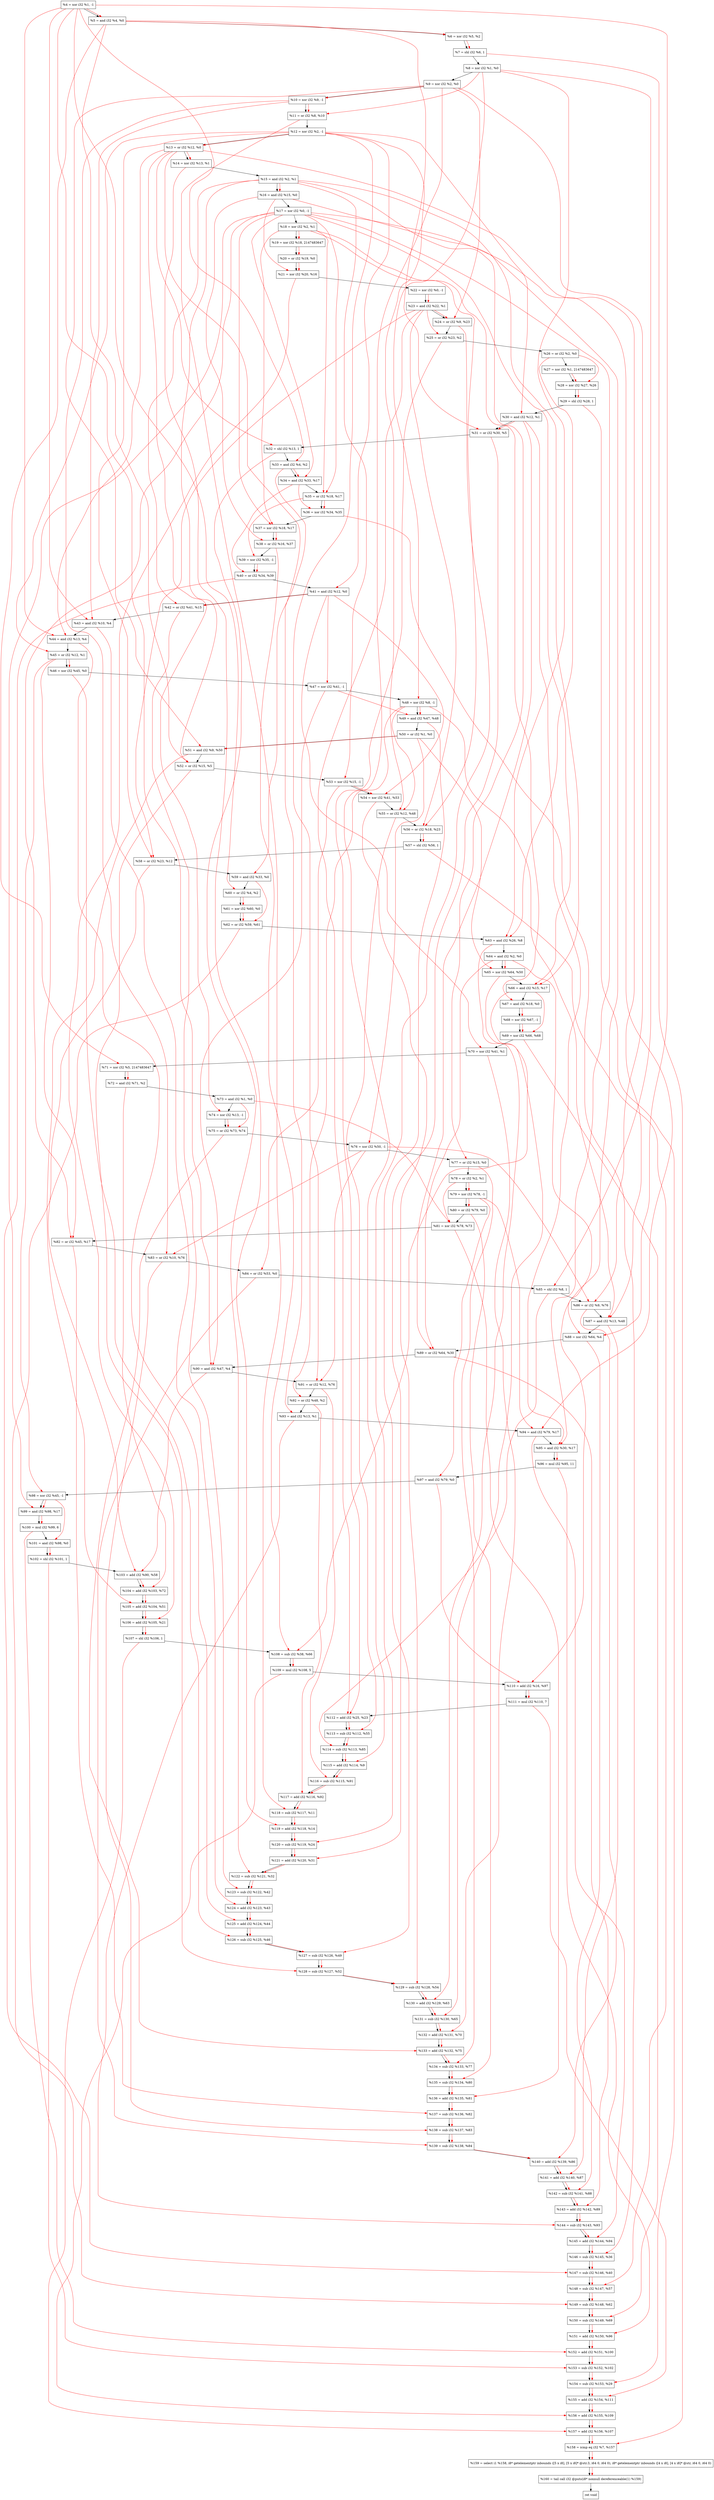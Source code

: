 digraph "DFG for'crackme' function" {
	Node0x11e56c0[shape=record, label="  %4 = xor i32 %1, -1"];
	Node0x11e5780[shape=record, label="  %5 = and i32 %4, %0"];
	Node0x11e57f0[shape=record, label="  %6 = xor i32 %5, %2"];
	Node0x11e5860[shape=record, label="  %7 = shl i32 %6, 1"];
	Node0x11e58d0[shape=record, label="  %8 = xor i32 %1, %0"];
	Node0x11e5940[shape=record, label="  %9 = xor i32 %2, %0"];
	Node0x11e59b0[shape=record, label="  %10 = xor i32 %9, -1"];
	Node0x11e5a20[shape=record, label="  %11 = or i32 %8, %10"];
	Node0x11e5a90[shape=record, label="  %12 = xor i32 %2, -1"];
	Node0x11e5b00[shape=record, label="  %13 = or i32 %12, %0"];
	Node0x11e5b70[shape=record, label="  %14 = xor i32 %13, %1"];
	Node0x11e5be0[shape=record, label="  %15 = and i32 %2, %1"];
	Node0x11e5c50[shape=record, label="  %16 = and i32 %15, %0"];
	Node0x11e5cc0[shape=record, label="  %17 = xor i32 %0, -1"];
	Node0x11e5d30[shape=record, label="  %18 = xor i32 %2, %1"];
	Node0x11e5dd0[shape=record, label="  %19 = xor i32 %18, 2147483647"];
	Node0x11e5e40[shape=record, label="  %20 = or i32 %19, %0"];
	Node0x11e5eb0[shape=record, label="  %21 = xor i32 %20, %16"];
	Node0x11e5f20[shape=record, label="  %22 = xor i32 %0, -1"];
	Node0x11e5f90[shape=record, label="  %23 = and i32 %22, %1"];
	Node0x11e6000[shape=record, label="  %24 = or i32 %9, %23"];
	Node0x11e6070[shape=record, label="  %25 = or i32 %23, %2"];
	Node0x11e60e0[shape=record, label="  %26 = or i32 %2, %0"];
	Node0x11e6150[shape=record, label="  %27 = xor i32 %1, 2147483647"];
	Node0x11e61c0[shape=record, label="  %28 = xor i32 %27, %26"];
	Node0x11e6230[shape=record, label="  %29 = shl i32 %28, 1"];
	Node0x11e62a0[shape=record, label="  %30 = and i32 %12, %1"];
	Node0x11e6310[shape=record, label="  %31 = or i32 %30, %5"];
	Node0x11e6380[shape=record, label="  %32 = shl i32 %13, 1"];
	Node0x11e6600[shape=record, label="  %33 = and i32 %4, %2"];
	Node0x11e6670[shape=record, label="  %34 = and i32 %33, %17"];
	Node0x11e66e0[shape=record, label="  %35 = or i32 %18, %17"];
	Node0x11e6750[shape=record, label="  %36 = xor i32 %34, %35"];
	Node0x11e67c0[shape=record, label="  %37 = xor i32 %18, %17"];
	Node0x11e6830[shape=record, label="  %38 = or i32 %16, %37"];
	Node0x11e68a0[shape=record, label="  %39 = xor i32 %35, -1"];
	Node0x11e6910[shape=record, label="  %40 = or i32 %34, %39"];
	Node0x11e6980[shape=record, label="  %41 = and i32 %12, %0"];
	Node0x11e69f0[shape=record, label="  %42 = or i32 %41, %15"];
	Node0x11e6a60[shape=record, label="  %43 = and i32 %10, %4"];
	Node0x11e6ad0[shape=record, label="  %44 = and i32 %13, %4"];
	Node0x11e6b40[shape=record, label="  %45 = or i32 %12, %1"];
	Node0x11e6bb0[shape=record, label="  %46 = xor i32 %45, %0"];
	Node0x11e6c20[shape=record, label="  %47 = xor i32 %41, -1"];
	Node0x11e6c90[shape=record, label="  %48 = xor i32 %8, -1"];
	Node0x11e6d00[shape=record, label="  %49 = and i32 %47, %48"];
	Node0x11e6d70[shape=record, label="  %50 = or i32 %1, %0"];
	Node0x11e6de0[shape=record, label="  %51 = and i32 %9, %50"];
	Node0x11e6e50[shape=record, label="  %52 = or i32 %15, %5"];
	Node0x11e6ec0[shape=record, label="  %53 = xor i32 %15, -1"];
	Node0x11e6f30[shape=record, label="  %54 = xor i32 %41, %53"];
	Node0x11e6fa0[shape=record, label="  %55 = or i32 %12, %48"];
	Node0x11e7010[shape=record, label="  %56 = or i32 %18, %23"];
	Node0x11e7080[shape=record, label="  %57 = shl i32 %56, 1"];
	Node0x11e70f0[shape=record, label="  %58 = or i32 %23, %12"];
	Node0x11e7160[shape=record, label="  %59 = and i32 %33, %0"];
	Node0x11e71d0[shape=record, label="  %60 = or i32 %4, %2"];
	Node0x11e7240[shape=record, label="  %61 = xor i32 %60, %0"];
	Node0x11e72b0[shape=record, label="  %62 = or i32 %59, %61"];
	Node0x11e7320[shape=record, label="  %63 = and i32 %26, %8"];
	Node0x11e7390[shape=record, label="  %64 = and i32 %2, %0"];
	Node0x11e7810[shape=record, label="  %65 = xor i32 %64, %50"];
	Node0x11e7880[shape=record, label="  %66 = and i32 %15, %17"];
	Node0x11e78f0[shape=record, label="  %67 = and i32 %18, %0"];
	Node0x11e7960[shape=record, label="  %68 = xor i32 %67, -1"];
	Node0x11e79d0[shape=record, label="  %69 = xor i32 %66, %68"];
	Node0x11e7a40[shape=record, label="  %70 = xor i32 %41, %1"];
	Node0x11e7ab0[shape=record, label="  %71 = xor i32 %5, 2147483647"];
	Node0x11e7b20[shape=record, label="  %72 = and i32 %71, %2"];
	Node0x11e7b90[shape=record, label="  %73 = and i32 %1, %0"];
	Node0x11e7c00[shape=record, label="  %74 = xor i32 %13, -1"];
	Node0x11e7c70[shape=record, label="  %75 = or i32 %73, %74"];
	Node0x11e7ce0[shape=record, label="  %76 = xor i32 %50, -1"];
	Node0x11e7d50[shape=record, label="  %77 = or i32 %15, %0"];
	Node0x11e7dc0[shape=record, label="  %78 = or i32 %2, %1"];
	Node0x11e7e30[shape=record, label="  %79 = xor i32 %78, -1"];
	Node0x11e7ea0[shape=record, label="  %80 = or i32 %79, %0"];
	Node0x11e7f10[shape=record, label="  %81 = xor i32 %78, %73"];
	Node0x11e7f80[shape=record, label="  %82 = or i32 %45, %17"];
	Node0x11e7ff0[shape=record, label="  %83 = or i32 %10, %76"];
	Node0x11e8060[shape=record, label="  %84 = or i32 %53, %0"];
	Node0x11e80d0[shape=record, label="  %85 = shl i32 %8, 1"];
	Node0x11e8140[shape=record, label="  %86 = or i32 %9, %76"];
	Node0x11e81b0[shape=record, label="  %87 = and i32 %13, %48"];
	Node0x11e8220[shape=record, label="  %88 = xor i32 %64, %4"];
	Node0x11e8290[shape=record, label="  %89 = or i32 %64, %30"];
	Node0x11e8300[shape=record, label="  %90 = and i32 %47, %4"];
	Node0x11e8370[shape=record, label="  %91 = or i32 %12, %76"];
	Node0x11e83e0[shape=record, label="  %92 = or i32 %48, %2"];
	Node0x11e8450[shape=record, label="  %93 = and i32 %13, %1"];
	Node0x11e84c0[shape=record, label="  %94 = and i32 %79, %17"];
	Node0x11e8530[shape=record, label="  %95 = and i32 %30, %17"];
	Node0x11e85d0[shape=record, label="  %96 = mul i32 %95, 11"];
	Node0x11e8640[shape=record, label="  %97 = and i32 %79, %0"];
	Node0x11e86b0[shape=record, label="  %98 = xor i32 %45, -1"];
	Node0x11e8720[shape=record, label="  %99 = and i32 %98, %17"];
	Node0x11e87c0[shape=record, label="  %100 = mul i32 %99, 6"];
	Node0x11e8830[shape=record, label="  %101 = and i32 %98, %0"];
	Node0x11e88a0[shape=record, label="  %102 = shl i32 %101, 1"];
	Node0x11e8910[shape=record, label="  %103 = add i32 %90, %58"];
	Node0x11e8980[shape=record, label="  %104 = add i32 %103, %72"];
	Node0x11e89f0[shape=record, label="  %105 = add i32 %104, %51"];
	Node0x11e8a60[shape=record, label="  %106 = add i32 %105, %21"];
	Node0x11e8ad0[shape=record, label="  %107 = shl i32 %106, 1"];
	Node0x11e8b40[shape=record, label="  %108 = sub i32 %38, %66"];
	Node0x11e8be0[shape=record, label="  %109 = mul i32 %108, 5"];
	Node0x11e8c50[shape=record, label="  %110 = add i32 %16, %97"];
	Node0x11e8cf0[shape=record, label="  %111 = mul i32 %110, 7"];
	Node0x11e8d60[shape=record, label="  %112 = add i32 %25, %23"];
	Node0x11e8dd0[shape=record, label="  %113 = sub i32 %112, %55"];
	Node0x11e8e40[shape=record, label="  %114 = sub i32 %113, %85"];
	Node0x11e8eb0[shape=record, label="  %115 = add i32 %114, %9"];
	Node0x11e8f20[shape=record, label="  %116 = sub i32 %115, %91"];
	Node0x11e8f90[shape=record, label="  %117 = add i32 %116, %92"];
	Node0x11e9000[shape=record, label="  %118 = sub i32 %117, %11"];
	Node0x11e9070[shape=record, label="  %119 = add i32 %118, %14"];
	Node0x11e90e0[shape=record, label="  %120 = sub i32 %119, %24"];
	Node0x11e9150[shape=record, label="  %121 = add i32 %120, %31"];
	Node0x11e91c0[shape=record, label="  %122 = sub i32 %121, %32"];
	Node0x11e9230[shape=record, label="  %123 = sub i32 %122, %42"];
	Node0x11e92a0[shape=record, label="  %124 = add i32 %123, %43"];
	Node0x11e9310[shape=record, label="  %125 = add i32 %124, %44"];
	Node0x11e9380[shape=record, label="  %126 = sub i32 %125, %46"];
	Node0x11e93f0[shape=record, label="  %127 = sub i32 %126, %49"];
	Node0x11e9460[shape=record, label="  %128 = sub i32 %127, %52"];
	Node0x11e9ce0[shape=record, label="  %129 = sub i32 %128, %54"];
	Node0x11e9d50[shape=record, label="  %130 = add i32 %129, %63"];
	Node0x11e9dc0[shape=record, label="  %131 = sub i32 %130, %65"];
	Node0x11e9e30[shape=record, label="  %132 = add i32 %131, %70"];
	Node0x11e9ea0[shape=record, label="  %133 = add i32 %132, %75"];
	Node0x11e9f10[shape=record, label="  %134 = sub i32 %133, %77"];
	Node0x11e9f80[shape=record, label="  %135 = sub i32 %134, %80"];
	Node0x11e9ff0[shape=record, label="  %136 = add i32 %135, %81"];
	Node0x11ea060[shape=record, label="  %137 = sub i32 %136, %82"];
	Node0x11ea0d0[shape=record, label="  %138 = sub i32 %137, %83"];
	Node0x11ea140[shape=record, label="  %139 = sub i32 %138, %84"];
	Node0x11ea1b0[shape=record, label="  %140 = add i32 %139, %86"];
	Node0x11ea220[shape=record, label="  %141 = add i32 %140, %87"];
	Node0x11ea290[shape=record, label="  %142 = sub i32 %141, %88"];
	Node0x11ea300[shape=record, label="  %143 = add i32 %142, %89"];
	Node0x11ea370[shape=record, label="  %144 = sub i32 %143, %93"];
	Node0x11ea3e0[shape=record, label="  %145 = add i32 %144, %94"];
	Node0x11ea450[shape=record, label="  %146 = sub i32 %145, %36"];
	Node0x11ea4c0[shape=record, label="  %147 = sub i32 %146, %40"];
	Node0x11ea530[shape=record, label="  %148 = sub i32 %147, %57"];
	Node0x11ea5a0[shape=record, label="  %149 = sub i32 %148, %62"];
	Node0x11ea610[shape=record, label="  %150 = sub i32 %149, %69"];
	Node0x11ea680[shape=record, label="  %151 = add i32 %150, %96"];
	Node0x11ea6f0[shape=record, label="  %152 = add i32 %151, %100"];
	Node0x11ea760[shape=record, label="  %153 = sub i32 %152, %102"];
	Node0x11ea7d0[shape=record, label="  %154 = sub i32 %153, %29"];
	Node0x11ea840[shape=record, label="  %155 = add i32 %154, %111"];
	Node0x11ea8b0[shape=record, label="  %156 = add i32 %155, %109"];
	Node0x11ea920[shape=record, label="  %157 = add i32 %156, %107"];
	Node0x11ea990[shape=record, label="  %158 = icmp eq i32 %7, %157"];
	Node0x1185268[shape=record, label="  %159 = select i1 %158, i8* getelementptr inbounds ([5 x i8], [5 x i8]* @str.3, i64 0, i64 0), i8* getelementptr inbounds ([4 x i8], [4 x i8]* @str, i64 0, i64 0)"];
	Node0x11eac20[shape=record, label="  %160 = tail call i32 @puts(i8* nonnull dereferenceable(1) %159)"];
	Node0x11eac70[shape=record, label="  ret void"];
	Node0x11e56c0 -> Node0x11e5780;
	Node0x11e5780 -> Node0x11e57f0;
	Node0x11e57f0 -> Node0x11e5860;
	Node0x11e5860 -> Node0x11e58d0;
	Node0x11e58d0 -> Node0x11e5940;
	Node0x11e5940 -> Node0x11e59b0;
	Node0x11e59b0 -> Node0x11e5a20;
	Node0x11e5a20 -> Node0x11e5a90;
	Node0x11e5a90 -> Node0x11e5b00;
	Node0x11e5b00 -> Node0x11e5b70;
	Node0x11e5b70 -> Node0x11e5be0;
	Node0x11e5be0 -> Node0x11e5c50;
	Node0x11e5c50 -> Node0x11e5cc0;
	Node0x11e5cc0 -> Node0x11e5d30;
	Node0x11e5d30 -> Node0x11e5dd0;
	Node0x11e5dd0 -> Node0x11e5e40;
	Node0x11e5e40 -> Node0x11e5eb0;
	Node0x11e5eb0 -> Node0x11e5f20;
	Node0x11e5f20 -> Node0x11e5f90;
	Node0x11e5f90 -> Node0x11e6000;
	Node0x11e6000 -> Node0x11e6070;
	Node0x11e6070 -> Node0x11e60e0;
	Node0x11e60e0 -> Node0x11e6150;
	Node0x11e6150 -> Node0x11e61c0;
	Node0x11e61c0 -> Node0x11e6230;
	Node0x11e6230 -> Node0x11e62a0;
	Node0x11e62a0 -> Node0x11e6310;
	Node0x11e6310 -> Node0x11e6380;
	Node0x11e6380 -> Node0x11e6600;
	Node0x11e6600 -> Node0x11e6670;
	Node0x11e6670 -> Node0x11e66e0;
	Node0x11e66e0 -> Node0x11e6750;
	Node0x11e6750 -> Node0x11e67c0;
	Node0x11e67c0 -> Node0x11e6830;
	Node0x11e6830 -> Node0x11e68a0;
	Node0x11e68a0 -> Node0x11e6910;
	Node0x11e6910 -> Node0x11e6980;
	Node0x11e6980 -> Node0x11e69f0;
	Node0x11e69f0 -> Node0x11e6a60;
	Node0x11e6a60 -> Node0x11e6ad0;
	Node0x11e6ad0 -> Node0x11e6b40;
	Node0x11e6b40 -> Node0x11e6bb0;
	Node0x11e6bb0 -> Node0x11e6c20;
	Node0x11e6c20 -> Node0x11e6c90;
	Node0x11e6c90 -> Node0x11e6d00;
	Node0x11e6d00 -> Node0x11e6d70;
	Node0x11e6d70 -> Node0x11e6de0;
	Node0x11e6de0 -> Node0x11e6e50;
	Node0x11e6e50 -> Node0x11e6ec0;
	Node0x11e6ec0 -> Node0x11e6f30;
	Node0x11e6f30 -> Node0x11e6fa0;
	Node0x11e6fa0 -> Node0x11e7010;
	Node0x11e7010 -> Node0x11e7080;
	Node0x11e7080 -> Node0x11e70f0;
	Node0x11e70f0 -> Node0x11e7160;
	Node0x11e7160 -> Node0x11e71d0;
	Node0x11e71d0 -> Node0x11e7240;
	Node0x11e7240 -> Node0x11e72b0;
	Node0x11e72b0 -> Node0x11e7320;
	Node0x11e7320 -> Node0x11e7390;
	Node0x11e7390 -> Node0x11e7810;
	Node0x11e7810 -> Node0x11e7880;
	Node0x11e7880 -> Node0x11e78f0;
	Node0x11e78f0 -> Node0x11e7960;
	Node0x11e7960 -> Node0x11e79d0;
	Node0x11e79d0 -> Node0x11e7a40;
	Node0x11e7a40 -> Node0x11e7ab0;
	Node0x11e7ab0 -> Node0x11e7b20;
	Node0x11e7b20 -> Node0x11e7b90;
	Node0x11e7b90 -> Node0x11e7c00;
	Node0x11e7c00 -> Node0x11e7c70;
	Node0x11e7c70 -> Node0x11e7ce0;
	Node0x11e7ce0 -> Node0x11e7d50;
	Node0x11e7d50 -> Node0x11e7dc0;
	Node0x11e7dc0 -> Node0x11e7e30;
	Node0x11e7e30 -> Node0x11e7ea0;
	Node0x11e7ea0 -> Node0x11e7f10;
	Node0x11e7f10 -> Node0x11e7f80;
	Node0x11e7f80 -> Node0x11e7ff0;
	Node0x11e7ff0 -> Node0x11e8060;
	Node0x11e8060 -> Node0x11e80d0;
	Node0x11e80d0 -> Node0x11e8140;
	Node0x11e8140 -> Node0x11e81b0;
	Node0x11e81b0 -> Node0x11e8220;
	Node0x11e8220 -> Node0x11e8290;
	Node0x11e8290 -> Node0x11e8300;
	Node0x11e8300 -> Node0x11e8370;
	Node0x11e8370 -> Node0x11e83e0;
	Node0x11e83e0 -> Node0x11e8450;
	Node0x11e8450 -> Node0x11e84c0;
	Node0x11e84c0 -> Node0x11e8530;
	Node0x11e8530 -> Node0x11e85d0;
	Node0x11e85d0 -> Node0x11e8640;
	Node0x11e8640 -> Node0x11e86b0;
	Node0x11e86b0 -> Node0x11e8720;
	Node0x11e8720 -> Node0x11e87c0;
	Node0x11e87c0 -> Node0x11e8830;
	Node0x11e8830 -> Node0x11e88a0;
	Node0x11e88a0 -> Node0x11e8910;
	Node0x11e8910 -> Node0x11e8980;
	Node0x11e8980 -> Node0x11e89f0;
	Node0x11e89f0 -> Node0x11e8a60;
	Node0x11e8a60 -> Node0x11e8ad0;
	Node0x11e8ad0 -> Node0x11e8b40;
	Node0x11e8b40 -> Node0x11e8be0;
	Node0x11e8be0 -> Node0x11e8c50;
	Node0x11e8c50 -> Node0x11e8cf0;
	Node0x11e8cf0 -> Node0x11e8d60;
	Node0x11e8d60 -> Node0x11e8dd0;
	Node0x11e8dd0 -> Node0x11e8e40;
	Node0x11e8e40 -> Node0x11e8eb0;
	Node0x11e8eb0 -> Node0x11e8f20;
	Node0x11e8f20 -> Node0x11e8f90;
	Node0x11e8f90 -> Node0x11e9000;
	Node0x11e9000 -> Node0x11e9070;
	Node0x11e9070 -> Node0x11e90e0;
	Node0x11e90e0 -> Node0x11e9150;
	Node0x11e9150 -> Node0x11e91c0;
	Node0x11e91c0 -> Node0x11e9230;
	Node0x11e9230 -> Node0x11e92a0;
	Node0x11e92a0 -> Node0x11e9310;
	Node0x11e9310 -> Node0x11e9380;
	Node0x11e9380 -> Node0x11e93f0;
	Node0x11e93f0 -> Node0x11e9460;
	Node0x11e9460 -> Node0x11e9ce0;
	Node0x11e9ce0 -> Node0x11e9d50;
	Node0x11e9d50 -> Node0x11e9dc0;
	Node0x11e9dc0 -> Node0x11e9e30;
	Node0x11e9e30 -> Node0x11e9ea0;
	Node0x11e9ea0 -> Node0x11e9f10;
	Node0x11e9f10 -> Node0x11e9f80;
	Node0x11e9f80 -> Node0x11e9ff0;
	Node0x11e9ff0 -> Node0x11ea060;
	Node0x11ea060 -> Node0x11ea0d0;
	Node0x11ea0d0 -> Node0x11ea140;
	Node0x11ea140 -> Node0x11ea1b0;
	Node0x11ea1b0 -> Node0x11ea220;
	Node0x11ea220 -> Node0x11ea290;
	Node0x11ea290 -> Node0x11ea300;
	Node0x11ea300 -> Node0x11ea370;
	Node0x11ea370 -> Node0x11ea3e0;
	Node0x11ea3e0 -> Node0x11ea450;
	Node0x11ea450 -> Node0x11ea4c0;
	Node0x11ea4c0 -> Node0x11ea530;
	Node0x11ea530 -> Node0x11ea5a0;
	Node0x11ea5a0 -> Node0x11ea610;
	Node0x11ea610 -> Node0x11ea680;
	Node0x11ea680 -> Node0x11ea6f0;
	Node0x11ea6f0 -> Node0x11ea760;
	Node0x11ea760 -> Node0x11ea7d0;
	Node0x11ea7d0 -> Node0x11ea840;
	Node0x11ea840 -> Node0x11ea8b0;
	Node0x11ea8b0 -> Node0x11ea920;
	Node0x11ea920 -> Node0x11ea990;
	Node0x11ea990 -> Node0x1185268;
	Node0x1185268 -> Node0x11eac20;
	Node0x11eac20 -> Node0x11eac70;
edge [color=red]
	Node0x11e56c0 -> Node0x11e5780;
	Node0x11e5780 -> Node0x11e57f0;
	Node0x11e57f0 -> Node0x11e5860;
	Node0x11e5940 -> Node0x11e59b0;
	Node0x11e58d0 -> Node0x11e5a20;
	Node0x11e59b0 -> Node0x11e5a20;
	Node0x11e5a90 -> Node0x11e5b00;
	Node0x11e5b00 -> Node0x11e5b70;
	Node0x11e5be0 -> Node0x11e5c50;
	Node0x11e5d30 -> Node0x11e5dd0;
	Node0x11e5dd0 -> Node0x11e5e40;
	Node0x11e5e40 -> Node0x11e5eb0;
	Node0x11e5c50 -> Node0x11e5eb0;
	Node0x11e5f20 -> Node0x11e5f90;
	Node0x11e5940 -> Node0x11e6000;
	Node0x11e5f90 -> Node0x11e6000;
	Node0x11e5f90 -> Node0x11e6070;
	Node0x11e6150 -> Node0x11e61c0;
	Node0x11e60e0 -> Node0x11e61c0;
	Node0x11e61c0 -> Node0x11e6230;
	Node0x11e5a90 -> Node0x11e62a0;
	Node0x11e62a0 -> Node0x11e6310;
	Node0x11e5780 -> Node0x11e6310;
	Node0x11e5b00 -> Node0x11e6380;
	Node0x11e56c0 -> Node0x11e6600;
	Node0x11e6600 -> Node0x11e6670;
	Node0x11e5cc0 -> Node0x11e6670;
	Node0x11e5d30 -> Node0x11e66e0;
	Node0x11e5cc0 -> Node0x11e66e0;
	Node0x11e6670 -> Node0x11e6750;
	Node0x11e66e0 -> Node0x11e6750;
	Node0x11e5d30 -> Node0x11e67c0;
	Node0x11e5cc0 -> Node0x11e67c0;
	Node0x11e5c50 -> Node0x11e6830;
	Node0x11e67c0 -> Node0x11e6830;
	Node0x11e66e0 -> Node0x11e68a0;
	Node0x11e6670 -> Node0x11e6910;
	Node0x11e68a0 -> Node0x11e6910;
	Node0x11e5a90 -> Node0x11e6980;
	Node0x11e6980 -> Node0x11e69f0;
	Node0x11e5be0 -> Node0x11e69f0;
	Node0x11e59b0 -> Node0x11e6a60;
	Node0x11e56c0 -> Node0x11e6a60;
	Node0x11e5b00 -> Node0x11e6ad0;
	Node0x11e56c0 -> Node0x11e6ad0;
	Node0x11e5a90 -> Node0x11e6b40;
	Node0x11e6b40 -> Node0x11e6bb0;
	Node0x11e6980 -> Node0x11e6c20;
	Node0x11e58d0 -> Node0x11e6c90;
	Node0x11e6c20 -> Node0x11e6d00;
	Node0x11e6c90 -> Node0x11e6d00;
	Node0x11e5940 -> Node0x11e6de0;
	Node0x11e6d70 -> Node0x11e6de0;
	Node0x11e5be0 -> Node0x11e6e50;
	Node0x11e5780 -> Node0x11e6e50;
	Node0x11e5be0 -> Node0x11e6ec0;
	Node0x11e6980 -> Node0x11e6f30;
	Node0x11e6ec0 -> Node0x11e6f30;
	Node0x11e5a90 -> Node0x11e6fa0;
	Node0x11e6c90 -> Node0x11e6fa0;
	Node0x11e5d30 -> Node0x11e7010;
	Node0x11e5f90 -> Node0x11e7010;
	Node0x11e7010 -> Node0x11e7080;
	Node0x11e5f90 -> Node0x11e70f0;
	Node0x11e5a90 -> Node0x11e70f0;
	Node0x11e6600 -> Node0x11e7160;
	Node0x11e56c0 -> Node0x11e71d0;
	Node0x11e71d0 -> Node0x11e7240;
	Node0x11e7160 -> Node0x11e72b0;
	Node0x11e7240 -> Node0x11e72b0;
	Node0x11e60e0 -> Node0x11e7320;
	Node0x11e58d0 -> Node0x11e7320;
	Node0x11e7390 -> Node0x11e7810;
	Node0x11e6d70 -> Node0x11e7810;
	Node0x11e5be0 -> Node0x11e7880;
	Node0x11e5cc0 -> Node0x11e7880;
	Node0x11e5d30 -> Node0x11e78f0;
	Node0x11e78f0 -> Node0x11e7960;
	Node0x11e7880 -> Node0x11e79d0;
	Node0x11e7960 -> Node0x11e79d0;
	Node0x11e6980 -> Node0x11e7a40;
	Node0x11e5780 -> Node0x11e7ab0;
	Node0x11e7ab0 -> Node0x11e7b20;
	Node0x11e5b00 -> Node0x11e7c00;
	Node0x11e7b90 -> Node0x11e7c70;
	Node0x11e7c00 -> Node0x11e7c70;
	Node0x11e6d70 -> Node0x11e7ce0;
	Node0x11e5be0 -> Node0x11e7d50;
	Node0x11e7dc0 -> Node0x11e7e30;
	Node0x11e7e30 -> Node0x11e7ea0;
	Node0x11e7dc0 -> Node0x11e7f10;
	Node0x11e7b90 -> Node0x11e7f10;
	Node0x11e6b40 -> Node0x11e7f80;
	Node0x11e5cc0 -> Node0x11e7f80;
	Node0x11e59b0 -> Node0x11e7ff0;
	Node0x11e7ce0 -> Node0x11e7ff0;
	Node0x11e6ec0 -> Node0x11e8060;
	Node0x11e58d0 -> Node0x11e80d0;
	Node0x11e5940 -> Node0x11e8140;
	Node0x11e7ce0 -> Node0x11e8140;
	Node0x11e5b00 -> Node0x11e81b0;
	Node0x11e6c90 -> Node0x11e81b0;
	Node0x11e7390 -> Node0x11e8220;
	Node0x11e56c0 -> Node0x11e8220;
	Node0x11e7390 -> Node0x11e8290;
	Node0x11e62a0 -> Node0x11e8290;
	Node0x11e6c20 -> Node0x11e8300;
	Node0x11e56c0 -> Node0x11e8300;
	Node0x11e5a90 -> Node0x11e8370;
	Node0x11e7ce0 -> Node0x11e8370;
	Node0x11e6c90 -> Node0x11e83e0;
	Node0x11e5b00 -> Node0x11e8450;
	Node0x11e7e30 -> Node0x11e84c0;
	Node0x11e5cc0 -> Node0x11e84c0;
	Node0x11e62a0 -> Node0x11e8530;
	Node0x11e5cc0 -> Node0x11e8530;
	Node0x11e8530 -> Node0x11e85d0;
	Node0x11e7e30 -> Node0x11e8640;
	Node0x11e6b40 -> Node0x11e86b0;
	Node0x11e86b0 -> Node0x11e8720;
	Node0x11e5cc0 -> Node0x11e8720;
	Node0x11e8720 -> Node0x11e87c0;
	Node0x11e86b0 -> Node0x11e8830;
	Node0x11e8830 -> Node0x11e88a0;
	Node0x11e8300 -> Node0x11e8910;
	Node0x11e70f0 -> Node0x11e8910;
	Node0x11e8910 -> Node0x11e8980;
	Node0x11e7b20 -> Node0x11e8980;
	Node0x11e8980 -> Node0x11e89f0;
	Node0x11e6de0 -> Node0x11e89f0;
	Node0x11e89f0 -> Node0x11e8a60;
	Node0x11e5eb0 -> Node0x11e8a60;
	Node0x11e8a60 -> Node0x11e8ad0;
	Node0x11e6830 -> Node0x11e8b40;
	Node0x11e7880 -> Node0x11e8b40;
	Node0x11e8b40 -> Node0x11e8be0;
	Node0x11e5c50 -> Node0x11e8c50;
	Node0x11e8640 -> Node0x11e8c50;
	Node0x11e8c50 -> Node0x11e8cf0;
	Node0x11e6070 -> Node0x11e8d60;
	Node0x11e5f90 -> Node0x11e8d60;
	Node0x11e8d60 -> Node0x11e8dd0;
	Node0x11e6fa0 -> Node0x11e8dd0;
	Node0x11e8dd0 -> Node0x11e8e40;
	Node0x11e80d0 -> Node0x11e8e40;
	Node0x11e8e40 -> Node0x11e8eb0;
	Node0x11e5940 -> Node0x11e8eb0;
	Node0x11e8eb0 -> Node0x11e8f20;
	Node0x11e8370 -> Node0x11e8f20;
	Node0x11e8f20 -> Node0x11e8f90;
	Node0x11e83e0 -> Node0x11e8f90;
	Node0x11e8f90 -> Node0x11e9000;
	Node0x11e5a20 -> Node0x11e9000;
	Node0x11e9000 -> Node0x11e9070;
	Node0x11e5b70 -> Node0x11e9070;
	Node0x11e9070 -> Node0x11e90e0;
	Node0x11e6000 -> Node0x11e90e0;
	Node0x11e90e0 -> Node0x11e9150;
	Node0x11e6310 -> Node0x11e9150;
	Node0x11e9150 -> Node0x11e91c0;
	Node0x11e6380 -> Node0x11e91c0;
	Node0x11e91c0 -> Node0x11e9230;
	Node0x11e69f0 -> Node0x11e9230;
	Node0x11e9230 -> Node0x11e92a0;
	Node0x11e6a60 -> Node0x11e92a0;
	Node0x11e92a0 -> Node0x11e9310;
	Node0x11e6ad0 -> Node0x11e9310;
	Node0x11e9310 -> Node0x11e9380;
	Node0x11e6bb0 -> Node0x11e9380;
	Node0x11e9380 -> Node0x11e93f0;
	Node0x11e6d00 -> Node0x11e93f0;
	Node0x11e93f0 -> Node0x11e9460;
	Node0x11e6e50 -> Node0x11e9460;
	Node0x11e9460 -> Node0x11e9ce0;
	Node0x11e6f30 -> Node0x11e9ce0;
	Node0x11e9ce0 -> Node0x11e9d50;
	Node0x11e7320 -> Node0x11e9d50;
	Node0x11e9d50 -> Node0x11e9dc0;
	Node0x11e7810 -> Node0x11e9dc0;
	Node0x11e9dc0 -> Node0x11e9e30;
	Node0x11e7a40 -> Node0x11e9e30;
	Node0x11e9e30 -> Node0x11e9ea0;
	Node0x11e7c70 -> Node0x11e9ea0;
	Node0x11e9ea0 -> Node0x11e9f10;
	Node0x11e7d50 -> Node0x11e9f10;
	Node0x11e9f10 -> Node0x11e9f80;
	Node0x11e7ea0 -> Node0x11e9f80;
	Node0x11e9f80 -> Node0x11e9ff0;
	Node0x11e7f10 -> Node0x11e9ff0;
	Node0x11e9ff0 -> Node0x11ea060;
	Node0x11e7f80 -> Node0x11ea060;
	Node0x11ea060 -> Node0x11ea0d0;
	Node0x11e7ff0 -> Node0x11ea0d0;
	Node0x11ea0d0 -> Node0x11ea140;
	Node0x11e8060 -> Node0x11ea140;
	Node0x11ea140 -> Node0x11ea1b0;
	Node0x11e8140 -> Node0x11ea1b0;
	Node0x11ea1b0 -> Node0x11ea220;
	Node0x11e81b0 -> Node0x11ea220;
	Node0x11ea220 -> Node0x11ea290;
	Node0x11e8220 -> Node0x11ea290;
	Node0x11ea290 -> Node0x11ea300;
	Node0x11e8290 -> Node0x11ea300;
	Node0x11ea300 -> Node0x11ea370;
	Node0x11e8450 -> Node0x11ea370;
	Node0x11ea370 -> Node0x11ea3e0;
	Node0x11e84c0 -> Node0x11ea3e0;
	Node0x11ea3e0 -> Node0x11ea450;
	Node0x11e6750 -> Node0x11ea450;
	Node0x11ea450 -> Node0x11ea4c0;
	Node0x11e6910 -> Node0x11ea4c0;
	Node0x11ea4c0 -> Node0x11ea530;
	Node0x11e7080 -> Node0x11ea530;
	Node0x11ea530 -> Node0x11ea5a0;
	Node0x11e72b0 -> Node0x11ea5a0;
	Node0x11ea5a0 -> Node0x11ea610;
	Node0x11e79d0 -> Node0x11ea610;
	Node0x11ea610 -> Node0x11ea680;
	Node0x11e85d0 -> Node0x11ea680;
	Node0x11ea680 -> Node0x11ea6f0;
	Node0x11e87c0 -> Node0x11ea6f0;
	Node0x11ea6f0 -> Node0x11ea760;
	Node0x11e88a0 -> Node0x11ea760;
	Node0x11ea760 -> Node0x11ea7d0;
	Node0x11e6230 -> Node0x11ea7d0;
	Node0x11ea7d0 -> Node0x11ea840;
	Node0x11e8cf0 -> Node0x11ea840;
	Node0x11ea840 -> Node0x11ea8b0;
	Node0x11e8be0 -> Node0x11ea8b0;
	Node0x11ea8b0 -> Node0x11ea920;
	Node0x11e8ad0 -> Node0x11ea920;
	Node0x11e5860 -> Node0x11ea990;
	Node0x11ea920 -> Node0x11ea990;
	Node0x11ea990 -> Node0x1185268;
	Node0x1185268 -> Node0x11eac20;
}
